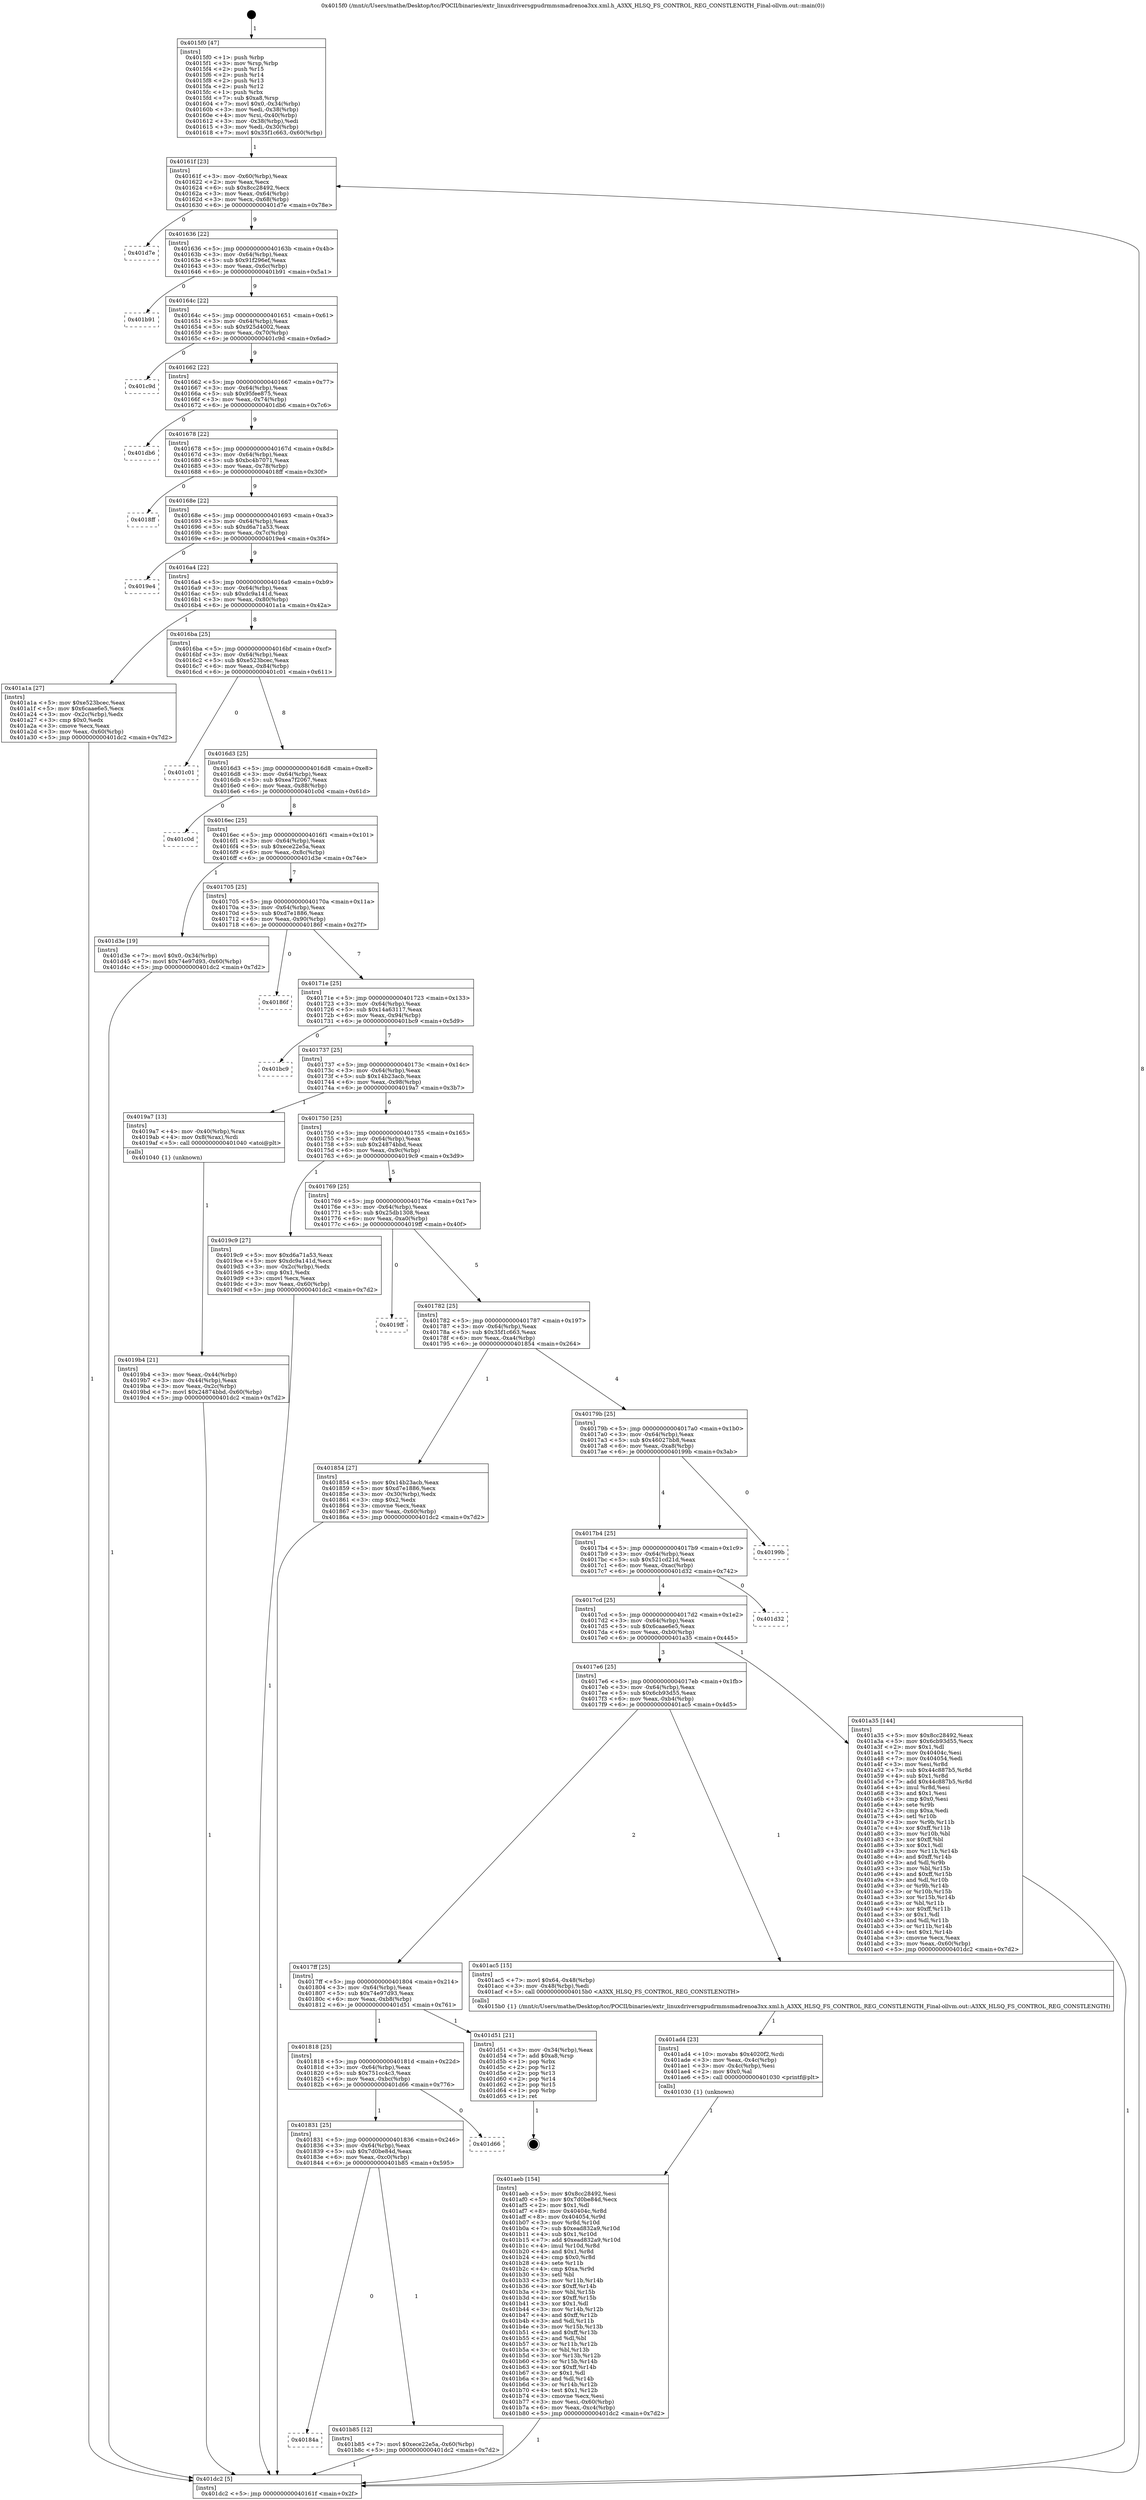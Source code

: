 digraph "0x4015f0" {
  label = "0x4015f0 (/mnt/c/Users/mathe/Desktop/tcc/POCII/binaries/extr_linuxdriversgpudrmmsmadrenoa3xx.xml.h_A3XX_HLSQ_FS_CONTROL_REG_CONSTLENGTH_Final-ollvm.out::main(0))"
  labelloc = "t"
  node[shape=record]

  Entry [label="",width=0.3,height=0.3,shape=circle,fillcolor=black,style=filled]
  "0x40161f" [label="{
     0x40161f [23]\l
     | [instrs]\l
     &nbsp;&nbsp;0x40161f \<+3\>: mov -0x60(%rbp),%eax\l
     &nbsp;&nbsp;0x401622 \<+2\>: mov %eax,%ecx\l
     &nbsp;&nbsp;0x401624 \<+6\>: sub $0x8cc28492,%ecx\l
     &nbsp;&nbsp;0x40162a \<+3\>: mov %eax,-0x64(%rbp)\l
     &nbsp;&nbsp;0x40162d \<+3\>: mov %ecx,-0x68(%rbp)\l
     &nbsp;&nbsp;0x401630 \<+6\>: je 0000000000401d7e \<main+0x78e\>\l
  }"]
  "0x401d7e" [label="{
     0x401d7e\l
  }", style=dashed]
  "0x401636" [label="{
     0x401636 [22]\l
     | [instrs]\l
     &nbsp;&nbsp;0x401636 \<+5\>: jmp 000000000040163b \<main+0x4b\>\l
     &nbsp;&nbsp;0x40163b \<+3\>: mov -0x64(%rbp),%eax\l
     &nbsp;&nbsp;0x40163e \<+5\>: sub $0x91f296ef,%eax\l
     &nbsp;&nbsp;0x401643 \<+3\>: mov %eax,-0x6c(%rbp)\l
     &nbsp;&nbsp;0x401646 \<+6\>: je 0000000000401b91 \<main+0x5a1\>\l
  }"]
  Exit [label="",width=0.3,height=0.3,shape=circle,fillcolor=black,style=filled,peripheries=2]
  "0x401b91" [label="{
     0x401b91\l
  }", style=dashed]
  "0x40164c" [label="{
     0x40164c [22]\l
     | [instrs]\l
     &nbsp;&nbsp;0x40164c \<+5\>: jmp 0000000000401651 \<main+0x61\>\l
     &nbsp;&nbsp;0x401651 \<+3\>: mov -0x64(%rbp),%eax\l
     &nbsp;&nbsp;0x401654 \<+5\>: sub $0x925d4002,%eax\l
     &nbsp;&nbsp;0x401659 \<+3\>: mov %eax,-0x70(%rbp)\l
     &nbsp;&nbsp;0x40165c \<+6\>: je 0000000000401c9d \<main+0x6ad\>\l
  }"]
  "0x40184a" [label="{
     0x40184a\l
  }", style=dashed]
  "0x401c9d" [label="{
     0x401c9d\l
  }", style=dashed]
  "0x401662" [label="{
     0x401662 [22]\l
     | [instrs]\l
     &nbsp;&nbsp;0x401662 \<+5\>: jmp 0000000000401667 \<main+0x77\>\l
     &nbsp;&nbsp;0x401667 \<+3\>: mov -0x64(%rbp),%eax\l
     &nbsp;&nbsp;0x40166a \<+5\>: sub $0x95fee875,%eax\l
     &nbsp;&nbsp;0x40166f \<+3\>: mov %eax,-0x74(%rbp)\l
     &nbsp;&nbsp;0x401672 \<+6\>: je 0000000000401db6 \<main+0x7c6\>\l
  }"]
  "0x401b85" [label="{
     0x401b85 [12]\l
     | [instrs]\l
     &nbsp;&nbsp;0x401b85 \<+7\>: movl $0xece22e5a,-0x60(%rbp)\l
     &nbsp;&nbsp;0x401b8c \<+5\>: jmp 0000000000401dc2 \<main+0x7d2\>\l
  }"]
  "0x401db6" [label="{
     0x401db6\l
  }", style=dashed]
  "0x401678" [label="{
     0x401678 [22]\l
     | [instrs]\l
     &nbsp;&nbsp;0x401678 \<+5\>: jmp 000000000040167d \<main+0x8d\>\l
     &nbsp;&nbsp;0x40167d \<+3\>: mov -0x64(%rbp),%eax\l
     &nbsp;&nbsp;0x401680 \<+5\>: sub $0xbc4b7071,%eax\l
     &nbsp;&nbsp;0x401685 \<+3\>: mov %eax,-0x78(%rbp)\l
     &nbsp;&nbsp;0x401688 \<+6\>: je 00000000004018ff \<main+0x30f\>\l
  }"]
  "0x401831" [label="{
     0x401831 [25]\l
     | [instrs]\l
     &nbsp;&nbsp;0x401831 \<+5\>: jmp 0000000000401836 \<main+0x246\>\l
     &nbsp;&nbsp;0x401836 \<+3\>: mov -0x64(%rbp),%eax\l
     &nbsp;&nbsp;0x401839 \<+5\>: sub $0x7d0be84d,%eax\l
     &nbsp;&nbsp;0x40183e \<+6\>: mov %eax,-0xc0(%rbp)\l
     &nbsp;&nbsp;0x401844 \<+6\>: je 0000000000401b85 \<main+0x595\>\l
  }"]
  "0x4018ff" [label="{
     0x4018ff\l
  }", style=dashed]
  "0x40168e" [label="{
     0x40168e [22]\l
     | [instrs]\l
     &nbsp;&nbsp;0x40168e \<+5\>: jmp 0000000000401693 \<main+0xa3\>\l
     &nbsp;&nbsp;0x401693 \<+3\>: mov -0x64(%rbp),%eax\l
     &nbsp;&nbsp;0x401696 \<+5\>: sub $0xd6a71a53,%eax\l
     &nbsp;&nbsp;0x40169b \<+3\>: mov %eax,-0x7c(%rbp)\l
     &nbsp;&nbsp;0x40169e \<+6\>: je 00000000004019e4 \<main+0x3f4\>\l
  }"]
  "0x401d66" [label="{
     0x401d66\l
  }", style=dashed]
  "0x4019e4" [label="{
     0x4019e4\l
  }", style=dashed]
  "0x4016a4" [label="{
     0x4016a4 [22]\l
     | [instrs]\l
     &nbsp;&nbsp;0x4016a4 \<+5\>: jmp 00000000004016a9 \<main+0xb9\>\l
     &nbsp;&nbsp;0x4016a9 \<+3\>: mov -0x64(%rbp),%eax\l
     &nbsp;&nbsp;0x4016ac \<+5\>: sub $0xdc9a141d,%eax\l
     &nbsp;&nbsp;0x4016b1 \<+3\>: mov %eax,-0x80(%rbp)\l
     &nbsp;&nbsp;0x4016b4 \<+6\>: je 0000000000401a1a \<main+0x42a\>\l
  }"]
  "0x401818" [label="{
     0x401818 [25]\l
     | [instrs]\l
     &nbsp;&nbsp;0x401818 \<+5\>: jmp 000000000040181d \<main+0x22d\>\l
     &nbsp;&nbsp;0x40181d \<+3\>: mov -0x64(%rbp),%eax\l
     &nbsp;&nbsp;0x401820 \<+5\>: sub $0x751cc4c3,%eax\l
     &nbsp;&nbsp;0x401825 \<+6\>: mov %eax,-0xbc(%rbp)\l
     &nbsp;&nbsp;0x40182b \<+6\>: je 0000000000401d66 \<main+0x776\>\l
  }"]
  "0x401a1a" [label="{
     0x401a1a [27]\l
     | [instrs]\l
     &nbsp;&nbsp;0x401a1a \<+5\>: mov $0xe523bcec,%eax\l
     &nbsp;&nbsp;0x401a1f \<+5\>: mov $0x6caae6e5,%ecx\l
     &nbsp;&nbsp;0x401a24 \<+3\>: mov -0x2c(%rbp),%edx\l
     &nbsp;&nbsp;0x401a27 \<+3\>: cmp $0x0,%edx\l
     &nbsp;&nbsp;0x401a2a \<+3\>: cmove %ecx,%eax\l
     &nbsp;&nbsp;0x401a2d \<+3\>: mov %eax,-0x60(%rbp)\l
     &nbsp;&nbsp;0x401a30 \<+5\>: jmp 0000000000401dc2 \<main+0x7d2\>\l
  }"]
  "0x4016ba" [label="{
     0x4016ba [25]\l
     | [instrs]\l
     &nbsp;&nbsp;0x4016ba \<+5\>: jmp 00000000004016bf \<main+0xcf\>\l
     &nbsp;&nbsp;0x4016bf \<+3\>: mov -0x64(%rbp),%eax\l
     &nbsp;&nbsp;0x4016c2 \<+5\>: sub $0xe523bcec,%eax\l
     &nbsp;&nbsp;0x4016c7 \<+6\>: mov %eax,-0x84(%rbp)\l
     &nbsp;&nbsp;0x4016cd \<+6\>: je 0000000000401c01 \<main+0x611\>\l
  }"]
  "0x401d51" [label="{
     0x401d51 [21]\l
     | [instrs]\l
     &nbsp;&nbsp;0x401d51 \<+3\>: mov -0x34(%rbp),%eax\l
     &nbsp;&nbsp;0x401d54 \<+7\>: add $0xa8,%rsp\l
     &nbsp;&nbsp;0x401d5b \<+1\>: pop %rbx\l
     &nbsp;&nbsp;0x401d5c \<+2\>: pop %r12\l
     &nbsp;&nbsp;0x401d5e \<+2\>: pop %r13\l
     &nbsp;&nbsp;0x401d60 \<+2\>: pop %r14\l
     &nbsp;&nbsp;0x401d62 \<+2\>: pop %r15\l
     &nbsp;&nbsp;0x401d64 \<+1\>: pop %rbp\l
     &nbsp;&nbsp;0x401d65 \<+1\>: ret\l
  }"]
  "0x401c01" [label="{
     0x401c01\l
  }", style=dashed]
  "0x4016d3" [label="{
     0x4016d3 [25]\l
     | [instrs]\l
     &nbsp;&nbsp;0x4016d3 \<+5\>: jmp 00000000004016d8 \<main+0xe8\>\l
     &nbsp;&nbsp;0x4016d8 \<+3\>: mov -0x64(%rbp),%eax\l
     &nbsp;&nbsp;0x4016db \<+5\>: sub $0xea7f2067,%eax\l
     &nbsp;&nbsp;0x4016e0 \<+6\>: mov %eax,-0x88(%rbp)\l
     &nbsp;&nbsp;0x4016e6 \<+6\>: je 0000000000401c0d \<main+0x61d\>\l
  }"]
  "0x401aeb" [label="{
     0x401aeb [154]\l
     | [instrs]\l
     &nbsp;&nbsp;0x401aeb \<+5\>: mov $0x8cc28492,%esi\l
     &nbsp;&nbsp;0x401af0 \<+5\>: mov $0x7d0be84d,%ecx\l
     &nbsp;&nbsp;0x401af5 \<+2\>: mov $0x1,%dl\l
     &nbsp;&nbsp;0x401af7 \<+8\>: mov 0x40404c,%r8d\l
     &nbsp;&nbsp;0x401aff \<+8\>: mov 0x404054,%r9d\l
     &nbsp;&nbsp;0x401b07 \<+3\>: mov %r8d,%r10d\l
     &nbsp;&nbsp;0x401b0a \<+7\>: sub $0xead832a9,%r10d\l
     &nbsp;&nbsp;0x401b11 \<+4\>: sub $0x1,%r10d\l
     &nbsp;&nbsp;0x401b15 \<+7\>: add $0xead832a9,%r10d\l
     &nbsp;&nbsp;0x401b1c \<+4\>: imul %r10d,%r8d\l
     &nbsp;&nbsp;0x401b20 \<+4\>: and $0x1,%r8d\l
     &nbsp;&nbsp;0x401b24 \<+4\>: cmp $0x0,%r8d\l
     &nbsp;&nbsp;0x401b28 \<+4\>: sete %r11b\l
     &nbsp;&nbsp;0x401b2c \<+4\>: cmp $0xa,%r9d\l
     &nbsp;&nbsp;0x401b30 \<+3\>: setl %bl\l
     &nbsp;&nbsp;0x401b33 \<+3\>: mov %r11b,%r14b\l
     &nbsp;&nbsp;0x401b36 \<+4\>: xor $0xff,%r14b\l
     &nbsp;&nbsp;0x401b3a \<+3\>: mov %bl,%r15b\l
     &nbsp;&nbsp;0x401b3d \<+4\>: xor $0xff,%r15b\l
     &nbsp;&nbsp;0x401b41 \<+3\>: xor $0x1,%dl\l
     &nbsp;&nbsp;0x401b44 \<+3\>: mov %r14b,%r12b\l
     &nbsp;&nbsp;0x401b47 \<+4\>: and $0xff,%r12b\l
     &nbsp;&nbsp;0x401b4b \<+3\>: and %dl,%r11b\l
     &nbsp;&nbsp;0x401b4e \<+3\>: mov %r15b,%r13b\l
     &nbsp;&nbsp;0x401b51 \<+4\>: and $0xff,%r13b\l
     &nbsp;&nbsp;0x401b55 \<+2\>: and %dl,%bl\l
     &nbsp;&nbsp;0x401b57 \<+3\>: or %r11b,%r12b\l
     &nbsp;&nbsp;0x401b5a \<+3\>: or %bl,%r13b\l
     &nbsp;&nbsp;0x401b5d \<+3\>: xor %r13b,%r12b\l
     &nbsp;&nbsp;0x401b60 \<+3\>: or %r15b,%r14b\l
     &nbsp;&nbsp;0x401b63 \<+4\>: xor $0xff,%r14b\l
     &nbsp;&nbsp;0x401b67 \<+3\>: or $0x1,%dl\l
     &nbsp;&nbsp;0x401b6a \<+3\>: and %dl,%r14b\l
     &nbsp;&nbsp;0x401b6d \<+3\>: or %r14b,%r12b\l
     &nbsp;&nbsp;0x401b70 \<+4\>: test $0x1,%r12b\l
     &nbsp;&nbsp;0x401b74 \<+3\>: cmovne %ecx,%esi\l
     &nbsp;&nbsp;0x401b77 \<+3\>: mov %esi,-0x60(%rbp)\l
     &nbsp;&nbsp;0x401b7a \<+6\>: mov %eax,-0xc4(%rbp)\l
     &nbsp;&nbsp;0x401b80 \<+5\>: jmp 0000000000401dc2 \<main+0x7d2\>\l
  }"]
  "0x401c0d" [label="{
     0x401c0d\l
  }", style=dashed]
  "0x4016ec" [label="{
     0x4016ec [25]\l
     | [instrs]\l
     &nbsp;&nbsp;0x4016ec \<+5\>: jmp 00000000004016f1 \<main+0x101\>\l
     &nbsp;&nbsp;0x4016f1 \<+3\>: mov -0x64(%rbp),%eax\l
     &nbsp;&nbsp;0x4016f4 \<+5\>: sub $0xece22e5a,%eax\l
     &nbsp;&nbsp;0x4016f9 \<+6\>: mov %eax,-0x8c(%rbp)\l
     &nbsp;&nbsp;0x4016ff \<+6\>: je 0000000000401d3e \<main+0x74e\>\l
  }"]
  "0x401ad4" [label="{
     0x401ad4 [23]\l
     | [instrs]\l
     &nbsp;&nbsp;0x401ad4 \<+10\>: movabs $0x4020f2,%rdi\l
     &nbsp;&nbsp;0x401ade \<+3\>: mov %eax,-0x4c(%rbp)\l
     &nbsp;&nbsp;0x401ae1 \<+3\>: mov -0x4c(%rbp),%esi\l
     &nbsp;&nbsp;0x401ae4 \<+2\>: mov $0x0,%al\l
     &nbsp;&nbsp;0x401ae6 \<+5\>: call 0000000000401030 \<printf@plt\>\l
     | [calls]\l
     &nbsp;&nbsp;0x401030 \{1\} (unknown)\l
  }"]
  "0x401d3e" [label="{
     0x401d3e [19]\l
     | [instrs]\l
     &nbsp;&nbsp;0x401d3e \<+7\>: movl $0x0,-0x34(%rbp)\l
     &nbsp;&nbsp;0x401d45 \<+7\>: movl $0x74e97d93,-0x60(%rbp)\l
     &nbsp;&nbsp;0x401d4c \<+5\>: jmp 0000000000401dc2 \<main+0x7d2\>\l
  }"]
  "0x401705" [label="{
     0x401705 [25]\l
     | [instrs]\l
     &nbsp;&nbsp;0x401705 \<+5\>: jmp 000000000040170a \<main+0x11a\>\l
     &nbsp;&nbsp;0x40170a \<+3\>: mov -0x64(%rbp),%eax\l
     &nbsp;&nbsp;0x40170d \<+5\>: sub $0xd7e1886,%eax\l
     &nbsp;&nbsp;0x401712 \<+6\>: mov %eax,-0x90(%rbp)\l
     &nbsp;&nbsp;0x401718 \<+6\>: je 000000000040186f \<main+0x27f\>\l
  }"]
  "0x4017ff" [label="{
     0x4017ff [25]\l
     | [instrs]\l
     &nbsp;&nbsp;0x4017ff \<+5\>: jmp 0000000000401804 \<main+0x214\>\l
     &nbsp;&nbsp;0x401804 \<+3\>: mov -0x64(%rbp),%eax\l
     &nbsp;&nbsp;0x401807 \<+5\>: sub $0x74e97d93,%eax\l
     &nbsp;&nbsp;0x40180c \<+6\>: mov %eax,-0xb8(%rbp)\l
     &nbsp;&nbsp;0x401812 \<+6\>: je 0000000000401d51 \<main+0x761\>\l
  }"]
  "0x40186f" [label="{
     0x40186f\l
  }", style=dashed]
  "0x40171e" [label="{
     0x40171e [25]\l
     | [instrs]\l
     &nbsp;&nbsp;0x40171e \<+5\>: jmp 0000000000401723 \<main+0x133\>\l
     &nbsp;&nbsp;0x401723 \<+3\>: mov -0x64(%rbp),%eax\l
     &nbsp;&nbsp;0x401726 \<+5\>: sub $0x14a63117,%eax\l
     &nbsp;&nbsp;0x40172b \<+6\>: mov %eax,-0x94(%rbp)\l
     &nbsp;&nbsp;0x401731 \<+6\>: je 0000000000401bc9 \<main+0x5d9\>\l
  }"]
  "0x401ac5" [label="{
     0x401ac5 [15]\l
     | [instrs]\l
     &nbsp;&nbsp;0x401ac5 \<+7\>: movl $0x64,-0x48(%rbp)\l
     &nbsp;&nbsp;0x401acc \<+3\>: mov -0x48(%rbp),%edi\l
     &nbsp;&nbsp;0x401acf \<+5\>: call 00000000004015b0 \<A3XX_HLSQ_FS_CONTROL_REG_CONSTLENGTH\>\l
     | [calls]\l
     &nbsp;&nbsp;0x4015b0 \{1\} (/mnt/c/Users/mathe/Desktop/tcc/POCII/binaries/extr_linuxdriversgpudrmmsmadrenoa3xx.xml.h_A3XX_HLSQ_FS_CONTROL_REG_CONSTLENGTH_Final-ollvm.out::A3XX_HLSQ_FS_CONTROL_REG_CONSTLENGTH)\l
  }"]
  "0x401bc9" [label="{
     0x401bc9\l
  }", style=dashed]
  "0x401737" [label="{
     0x401737 [25]\l
     | [instrs]\l
     &nbsp;&nbsp;0x401737 \<+5\>: jmp 000000000040173c \<main+0x14c\>\l
     &nbsp;&nbsp;0x40173c \<+3\>: mov -0x64(%rbp),%eax\l
     &nbsp;&nbsp;0x40173f \<+5\>: sub $0x14b23acb,%eax\l
     &nbsp;&nbsp;0x401744 \<+6\>: mov %eax,-0x98(%rbp)\l
     &nbsp;&nbsp;0x40174a \<+6\>: je 00000000004019a7 \<main+0x3b7\>\l
  }"]
  "0x4017e6" [label="{
     0x4017e6 [25]\l
     | [instrs]\l
     &nbsp;&nbsp;0x4017e6 \<+5\>: jmp 00000000004017eb \<main+0x1fb\>\l
     &nbsp;&nbsp;0x4017eb \<+3\>: mov -0x64(%rbp),%eax\l
     &nbsp;&nbsp;0x4017ee \<+5\>: sub $0x6cb93d55,%eax\l
     &nbsp;&nbsp;0x4017f3 \<+6\>: mov %eax,-0xb4(%rbp)\l
     &nbsp;&nbsp;0x4017f9 \<+6\>: je 0000000000401ac5 \<main+0x4d5\>\l
  }"]
  "0x4019a7" [label="{
     0x4019a7 [13]\l
     | [instrs]\l
     &nbsp;&nbsp;0x4019a7 \<+4\>: mov -0x40(%rbp),%rax\l
     &nbsp;&nbsp;0x4019ab \<+4\>: mov 0x8(%rax),%rdi\l
     &nbsp;&nbsp;0x4019af \<+5\>: call 0000000000401040 \<atoi@plt\>\l
     | [calls]\l
     &nbsp;&nbsp;0x401040 \{1\} (unknown)\l
  }"]
  "0x401750" [label="{
     0x401750 [25]\l
     | [instrs]\l
     &nbsp;&nbsp;0x401750 \<+5\>: jmp 0000000000401755 \<main+0x165\>\l
     &nbsp;&nbsp;0x401755 \<+3\>: mov -0x64(%rbp),%eax\l
     &nbsp;&nbsp;0x401758 \<+5\>: sub $0x24874bbd,%eax\l
     &nbsp;&nbsp;0x40175d \<+6\>: mov %eax,-0x9c(%rbp)\l
     &nbsp;&nbsp;0x401763 \<+6\>: je 00000000004019c9 \<main+0x3d9\>\l
  }"]
  "0x401a35" [label="{
     0x401a35 [144]\l
     | [instrs]\l
     &nbsp;&nbsp;0x401a35 \<+5\>: mov $0x8cc28492,%eax\l
     &nbsp;&nbsp;0x401a3a \<+5\>: mov $0x6cb93d55,%ecx\l
     &nbsp;&nbsp;0x401a3f \<+2\>: mov $0x1,%dl\l
     &nbsp;&nbsp;0x401a41 \<+7\>: mov 0x40404c,%esi\l
     &nbsp;&nbsp;0x401a48 \<+7\>: mov 0x404054,%edi\l
     &nbsp;&nbsp;0x401a4f \<+3\>: mov %esi,%r8d\l
     &nbsp;&nbsp;0x401a52 \<+7\>: sub $0x44c887b5,%r8d\l
     &nbsp;&nbsp;0x401a59 \<+4\>: sub $0x1,%r8d\l
     &nbsp;&nbsp;0x401a5d \<+7\>: add $0x44c887b5,%r8d\l
     &nbsp;&nbsp;0x401a64 \<+4\>: imul %r8d,%esi\l
     &nbsp;&nbsp;0x401a68 \<+3\>: and $0x1,%esi\l
     &nbsp;&nbsp;0x401a6b \<+3\>: cmp $0x0,%esi\l
     &nbsp;&nbsp;0x401a6e \<+4\>: sete %r9b\l
     &nbsp;&nbsp;0x401a72 \<+3\>: cmp $0xa,%edi\l
     &nbsp;&nbsp;0x401a75 \<+4\>: setl %r10b\l
     &nbsp;&nbsp;0x401a79 \<+3\>: mov %r9b,%r11b\l
     &nbsp;&nbsp;0x401a7c \<+4\>: xor $0xff,%r11b\l
     &nbsp;&nbsp;0x401a80 \<+3\>: mov %r10b,%bl\l
     &nbsp;&nbsp;0x401a83 \<+3\>: xor $0xff,%bl\l
     &nbsp;&nbsp;0x401a86 \<+3\>: xor $0x1,%dl\l
     &nbsp;&nbsp;0x401a89 \<+3\>: mov %r11b,%r14b\l
     &nbsp;&nbsp;0x401a8c \<+4\>: and $0xff,%r14b\l
     &nbsp;&nbsp;0x401a90 \<+3\>: and %dl,%r9b\l
     &nbsp;&nbsp;0x401a93 \<+3\>: mov %bl,%r15b\l
     &nbsp;&nbsp;0x401a96 \<+4\>: and $0xff,%r15b\l
     &nbsp;&nbsp;0x401a9a \<+3\>: and %dl,%r10b\l
     &nbsp;&nbsp;0x401a9d \<+3\>: or %r9b,%r14b\l
     &nbsp;&nbsp;0x401aa0 \<+3\>: or %r10b,%r15b\l
     &nbsp;&nbsp;0x401aa3 \<+3\>: xor %r15b,%r14b\l
     &nbsp;&nbsp;0x401aa6 \<+3\>: or %bl,%r11b\l
     &nbsp;&nbsp;0x401aa9 \<+4\>: xor $0xff,%r11b\l
     &nbsp;&nbsp;0x401aad \<+3\>: or $0x1,%dl\l
     &nbsp;&nbsp;0x401ab0 \<+3\>: and %dl,%r11b\l
     &nbsp;&nbsp;0x401ab3 \<+3\>: or %r11b,%r14b\l
     &nbsp;&nbsp;0x401ab6 \<+4\>: test $0x1,%r14b\l
     &nbsp;&nbsp;0x401aba \<+3\>: cmovne %ecx,%eax\l
     &nbsp;&nbsp;0x401abd \<+3\>: mov %eax,-0x60(%rbp)\l
     &nbsp;&nbsp;0x401ac0 \<+5\>: jmp 0000000000401dc2 \<main+0x7d2\>\l
  }"]
  "0x4019c9" [label="{
     0x4019c9 [27]\l
     | [instrs]\l
     &nbsp;&nbsp;0x4019c9 \<+5\>: mov $0xd6a71a53,%eax\l
     &nbsp;&nbsp;0x4019ce \<+5\>: mov $0xdc9a141d,%ecx\l
     &nbsp;&nbsp;0x4019d3 \<+3\>: mov -0x2c(%rbp),%edx\l
     &nbsp;&nbsp;0x4019d6 \<+3\>: cmp $0x1,%edx\l
     &nbsp;&nbsp;0x4019d9 \<+3\>: cmovl %ecx,%eax\l
     &nbsp;&nbsp;0x4019dc \<+3\>: mov %eax,-0x60(%rbp)\l
     &nbsp;&nbsp;0x4019df \<+5\>: jmp 0000000000401dc2 \<main+0x7d2\>\l
  }"]
  "0x401769" [label="{
     0x401769 [25]\l
     | [instrs]\l
     &nbsp;&nbsp;0x401769 \<+5\>: jmp 000000000040176e \<main+0x17e\>\l
     &nbsp;&nbsp;0x40176e \<+3\>: mov -0x64(%rbp),%eax\l
     &nbsp;&nbsp;0x401771 \<+5\>: sub $0x25db1308,%eax\l
     &nbsp;&nbsp;0x401776 \<+6\>: mov %eax,-0xa0(%rbp)\l
     &nbsp;&nbsp;0x40177c \<+6\>: je 00000000004019ff \<main+0x40f\>\l
  }"]
  "0x4017cd" [label="{
     0x4017cd [25]\l
     | [instrs]\l
     &nbsp;&nbsp;0x4017cd \<+5\>: jmp 00000000004017d2 \<main+0x1e2\>\l
     &nbsp;&nbsp;0x4017d2 \<+3\>: mov -0x64(%rbp),%eax\l
     &nbsp;&nbsp;0x4017d5 \<+5\>: sub $0x6caae6e5,%eax\l
     &nbsp;&nbsp;0x4017da \<+6\>: mov %eax,-0xb0(%rbp)\l
     &nbsp;&nbsp;0x4017e0 \<+6\>: je 0000000000401a35 \<main+0x445\>\l
  }"]
  "0x4019ff" [label="{
     0x4019ff\l
  }", style=dashed]
  "0x401782" [label="{
     0x401782 [25]\l
     | [instrs]\l
     &nbsp;&nbsp;0x401782 \<+5\>: jmp 0000000000401787 \<main+0x197\>\l
     &nbsp;&nbsp;0x401787 \<+3\>: mov -0x64(%rbp),%eax\l
     &nbsp;&nbsp;0x40178a \<+5\>: sub $0x35f1c663,%eax\l
     &nbsp;&nbsp;0x40178f \<+6\>: mov %eax,-0xa4(%rbp)\l
     &nbsp;&nbsp;0x401795 \<+6\>: je 0000000000401854 \<main+0x264\>\l
  }"]
  "0x401d32" [label="{
     0x401d32\l
  }", style=dashed]
  "0x401854" [label="{
     0x401854 [27]\l
     | [instrs]\l
     &nbsp;&nbsp;0x401854 \<+5\>: mov $0x14b23acb,%eax\l
     &nbsp;&nbsp;0x401859 \<+5\>: mov $0xd7e1886,%ecx\l
     &nbsp;&nbsp;0x40185e \<+3\>: mov -0x30(%rbp),%edx\l
     &nbsp;&nbsp;0x401861 \<+3\>: cmp $0x2,%edx\l
     &nbsp;&nbsp;0x401864 \<+3\>: cmovne %ecx,%eax\l
     &nbsp;&nbsp;0x401867 \<+3\>: mov %eax,-0x60(%rbp)\l
     &nbsp;&nbsp;0x40186a \<+5\>: jmp 0000000000401dc2 \<main+0x7d2\>\l
  }"]
  "0x40179b" [label="{
     0x40179b [25]\l
     | [instrs]\l
     &nbsp;&nbsp;0x40179b \<+5\>: jmp 00000000004017a0 \<main+0x1b0\>\l
     &nbsp;&nbsp;0x4017a0 \<+3\>: mov -0x64(%rbp),%eax\l
     &nbsp;&nbsp;0x4017a3 \<+5\>: sub $0x46027bb8,%eax\l
     &nbsp;&nbsp;0x4017a8 \<+6\>: mov %eax,-0xa8(%rbp)\l
     &nbsp;&nbsp;0x4017ae \<+6\>: je 000000000040199b \<main+0x3ab\>\l
  }"]
  "0x401dc2" [label="{
     0x401dc2 [5]\l
     | [instrs]\l
     &nbsp;&nbsp;0x401dc2 \<+5\>: jmp 000000000040161f \<main+0x2f\>\l
  }"]
  "0x4015f0" [label="{
     0x4015f0 [47]\l
     | [instrs]\l
     &nbsp;&nbsp;0x4015f0 \<+1\>: push %rbp\l
     &nbsp;&nbsp;0x4015f1 \<+3\>: mov %rsp,%rbp\l
     &nbsp;&nbsp;0x4015f4 \<+2\>: push %r15\l
     &nbsp;&nbsp;0x4015f6 \<+2\>: push %r14\l
     &nbsp;&nbsp;0x4015f8 \<+2\>: push %r13\l
     &nbsp;&nbsp;0x4015fa \<+2\>: push %r12\l
     &nbsp;&nbsp;0x4015fc \<+1\>: push %rbx\l
     &nbsp;&nbsp;0x4015fd \<+7\>: sub $0xa8,%rsp\l
     &nbsp;&nbsp;0x401604 \<+7\>: movl $0x0,-0x34(%rbp)\l
     &nbsp;&nbsp;0x40160b \<+3\>: mov %edi,-0x38(%rbp)\l
     &nbsp;&nbsp;0x40160e \<+4\>: mov %rsi,-0x40(%rbp)\l
     &nbsp;&nbsp;0x401612 \<+3\>: mov -0x38(%rbp),%edi\l
     &nbsp;&nbsp;0x401615 \<+3\>: mov %edi,-0x30(%rbp)\l
     &nbsp;&nbsp;0x401618 \<+7\>: movl $0x35f1c663,-0x60(%rbp)\l
  }"]
  "0x4019b4" [label="{
     0x4019b4 [21]\l
     | [instrs]\l
     &nbsp;&nbsp;0x4019b4 \<+3\>: mov %eax,-0x44(%rbp)\l
     &nbsp;&nbsp;0x4019b7 \<+3\>: mov -0x44(%rbp),%eax\l
     &nbsp;&nbsp;0x4019ba \<+3\>: mov %eax,-0x2c(%rbp)\l
     &nbsp;&nbsp;0x4019bd \<+7\>: movl $0x24874bbd,-0x60(%rbp)\l
     &nbsp;&nbsp;0x4019c4 \<+5\>: jmp 0000000000401dc2 \<main+0x7d2\>\l
  }"]
  "0x4017b4" [label="{
     0x4017b4 [25]\l
     | [instrs]\l
     &nbsp;&nbsp;0x4017b4 \<+5\>: jmp 00000000004017b9 \<main+0x1c9\>\l
     &nbsp;&nbsp;0x4017b9 \<+3\>: mov -0x64(%rbp),%eax\l
     &nbsp;&nbsp;0x4017bc \<+5\>: sub $0x521cd21d,%eax\l
     &nbsp;&nbsp;0x4017c1 \<+6\>: mov %eax,-0xac(%rbp)\l
     &nbsp;&nbsp;0x4017c7 \<+6\>: je 0000000000401d32 \<main+0x742\>\l
  }"]
  "0x40199b" [label="{
     0x40199b\l
  }", style=dashed]
  Entry -> "0x4015f0" [label=" 1"]
  "0x40161f" -> "0x401d7e" [label=" 0"]
  "0x40161f" -> "0x401636" [label=" 9"]
  "0x401d51" -> Exit [label=" 1"]
  "0x401636" -> "0x401b91" [label=" 0"]
  "0x401636" -> "0x40164c" [label=" 9"]
  "0x401d3e" -> "0x401dc2" [label=" 1"]
  "0x40164c" -> "0x401c9d" [label=" 0"]
  "0x40164c" -> "0x401662" [label=" 9"]
  "0x401b85" -> "0x401dc2" [label=" 1"]
  "0x401662" -> "0x401db6" [label=" 0"]
  "0x401662" -> "0x401678" [label=" 9"]
  "0x401831" -> "0x40184a" [label=" 0"]
  "0x401678" -> "0x4018ff" [label=" 0"]
  "0x401678" -> "0x40168e" [label=" 9"]
  "0x401831" -> "0x401b85" [label=" 1"]
  "0x40168e" -> "0x4019e4" [label=" 0"]
  "0x40168e" -> "0x4016a4" [label=" 9"]
  "0x401818" -> "0x401831" [label=" 1"]
  "0x4016a4" -> "0x401a1a" [label=" 1"]
  "0x4016a4" -> "0x4016ba" [label=" 8"]
  "0x401818" -> "0x401d66" [label=" 0"]
  "0x4016ba" -> "0x401c01" [label=" 0"]
  "0x4016ba" -> "0x4016d3" [label=" 8"]
  "0x4017ff" -> "0x401818" [label=" 1"]
  "0x4016d3" -> "0x401c0d" [label=" 0"]
  "0x4016d3" -> "0x4016ec" [label=" 8"]
  "0x4017ff" -> "0x401d51" [label=" 1"]
  "0x4016ec" -> "0x401d3e" [label=" 1"]
  "0x4016ec" -> "0x401705" [label=" 7"]
  "0x401aeb" -> "0x401dc2" [label=" 1"]
  "0x401705" -> "0x40186f" [label=" 0"]
  "0x401705" -> "0x40171e" [label=" 7"]
  "0x401ad4" -> "0x401aeb" [label=" 1"]
  "0x40171e" -> "0x401bc9" [label=" 0"]
  "0x40171e" -> "0x401737" [label=" 7"]
  "0x401ac5" -> "0x401ad4" [label=" 1"]
  "0x401737" -> "0x4019a7" [label=" 1"]
  "0x401737" -> "0x401750" [label=" 6"]
  "0x4017e6" -> "0x401ac5" [label=" 1"]
  "0x401750" -> "0x4019c9" [label=" 1"]
  "0x401750" -> "0x401769" [label=" 5"]
  "0x4017e6" -> "0x4017ff" [label=" 2"]
  "0x401769" -> "0x4019ff" [label=" 0"]
  "0x401769" -> "0x401782" [label=" 5"]
  "0x4017cd" -> "0x4017e6" [label=" 3"]
  "0x401782" -> "0x401854" [label=" 1"]
  "0x401782" -> "0x40179b" [label=" 4"]
  "0x401854" -> "0x401dc2" [label=" 1"]
  "0x4015f0" -> "0x40161f" [label=" 1"]
  "0x401dc2" -> "0x40161f" [label=" 8"]
  "0x4019a7" -> "0x4019b4" [label=" 1"]
  "0x4019b4" -> "0x401dc2" [label=" 1"]
  "0x4019c9" -> "0x401dc2" [label=" 1"]
  "0x401a1a" -> "0x401dc2" [label=" 1"]
  "0x4017cd" -> "0x401a35" [label=" 1"]
  "0x40179b" -> "0x40199b" [label=" 0"]
  "0x40179b" -> "0x4017b4" [label=" 4"]
  "0x401a35" -> "0x401dc2" [label=" 1"]
  "0x4017b4" -> "0x401d32" [label=" 0"]
  "0x4017b4" -> "0x4017cd" [label=" 4"]
}
